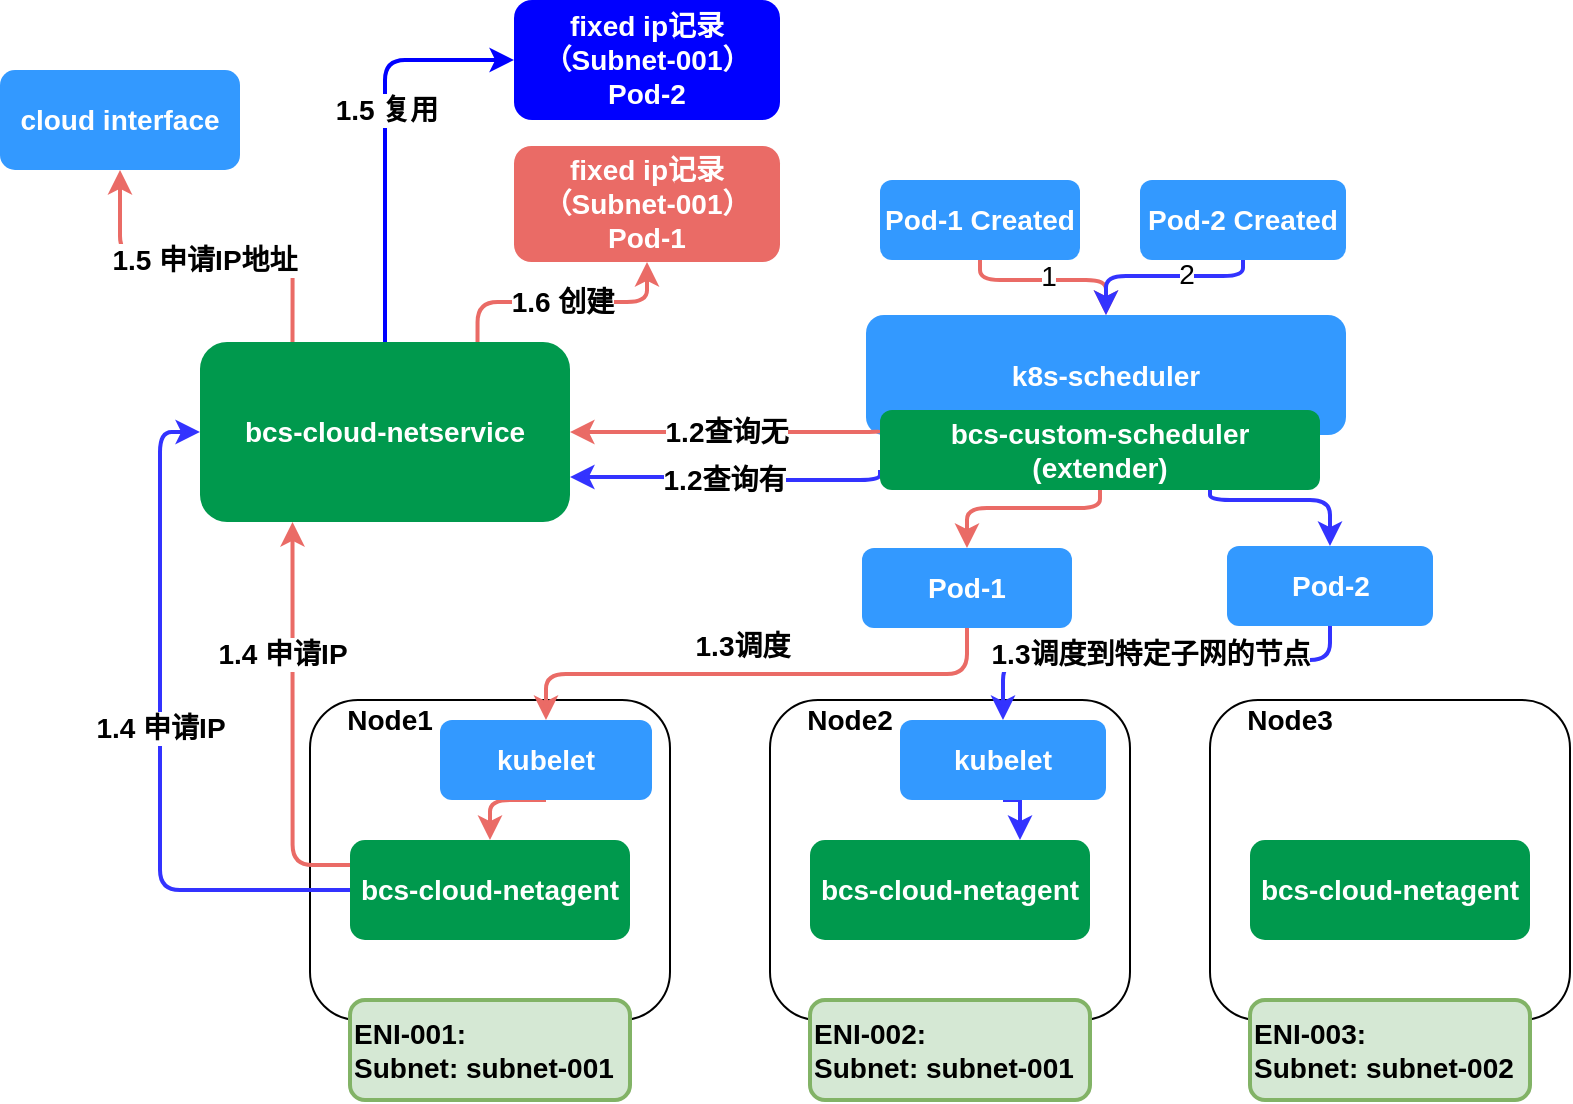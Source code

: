 <mxfile version="11.1.1" type="device"><diagram id="eeN7U59wSdE4lLzrfJ7k" name="Page-1"><mxGraphModel dx="2069" dy="862" grid="1" gridSize="10" guides="1" tooltips="1" connect="1" arrows="1" fold="1" page="1" pageScale="1" pageWidth="827" pageHeight="1169" math="0" shadow="0"><root><mxCell id="0"/><mxCell id="1" parent="0"/><mxCell id="Ka80AY-xkro9LpZC-ThM-2" value="" style="rounded=1;whiteSpace=wrap;html=1;" parent="1" vertex="1"><mxGeometry x="115" y="430" width="180" height="160" as="geometry"/></mxCell><mxCell id="Ka80AY-xkro9LpZC-ThM-3" value="" style="rounded=1;whiteSpace=wrap;html=1;" parent="1" vertex="1"><mxGeometry x="345" y="430" width="180" height="160" as="geometry"/></mxCell><mxCell id="Ka80AY-xkro9LpZC-ThM-4" value="" style="rounded=1;whiteSpace=wrap;html=1;" parent="1" vertex="1"><mxGeometry x="565" y="430" width="180" height="160" as="geometry"/></mxCell><mxCell id="Ka80AY-xkro9LpZC-ThM-8" value="ENI-001:&lt;br&gt;Subnet: subnet-001" style="rounded=1;whiteSpace=wrap;html=1;strokeWidth=2;fontSize=14;align=left;fillColor=#d5e8d4;strokeColor=#82b366;fontStyle=1" parent="1" vertex="1"><mxGeometry x="135" y="580" width="140" height="50" as="geometry"/></mxCell><mxCell id="Ka80AY-xkro9LpZC-ThM-11" value="ENI-002:&lt;br&gt;Subnet: subnet-001" style="rounded=1;whiteSpace=wrap;html=1;strokeWidth=2;fontSize=14;align=left;fillColor=#d5e8d4;strokeColor=#82b366;fontStyle=1" parent="1" vertex="1"><mxGeometry x="365" y="580" width="140" height="50" as="geometry"/></mxCell><mxCell id="Ka80AY-xkro9LpZC-ThM-12" value="ENI-003:&lt;br&gt;Subnet: subnet-002" style="rounded=1;whiteSpace=wrap;html=1;strokeWidth=2;fontSize=14;align=left;fillColor=#d5e8d4;strokeColor=#82b366;fontStyle=1" parent="1" vertex="1"><mxGeometry x="585" y="580" width="140" height="50" as="geometry"/></mxCell><mxCell id="Ka80AY-xkro9LpZC-ThM-16" style="edgeStyle=orthogonalEdgeStyle;rounded=1;orthogonalLoop=1;jettySize=auto;html=1;exitX=0.5;exitY=1;exitDx=0;exitDy=0;entryX=0.5;entryY=0;entryDx=0;entryDy=0;fontSize=14;strokeWidth=2;strokeColor=#EA6B66;" parent="1" source="Ka80AY-xkro9LpZC-ThM-13" target="Ka80AY-xkro9LpZC-ThM-14" edge="1"><mxGeometry relative="1" as="geometry"><Array as="points"><mxPoint x="450" y="220"/><mxPoint x="513" y="220"/></Array></mxGeometry></mxCell><mxCell id="Ka80AY-xkro9LpZC-ThM-71" value="1" style="text;html=1;resizable=0;points=[];align=center;verticalAlign=middle;labelBackgroundColor=#ffffff;fontSize=14;" parent="Ka80AY-xkro9LpZC-ThM-16" vertex="1" connectable="0"><mxGeometry x="-0.029" y="2" relative="1" as="geometry"><mxPoint as="offset"/></mxGeometry></mxCell><mxCell id="Ka80AY-xkro9LpZC-ThM-13" value="Pod-1 Created" style="rounded=1;whiteSpace=wrap;html=1;strokeWidth=2;fontSize=14;align=center;fontStyle=1;fontColor=#FFFFFF;strokeColor=none;fillColor=#3399FF;" parent="1" vertex="1"><mxGeometry x="400" y="170" width="100" height="40" as="geometry"/></mxCell><mxCell id="Ka80AY-xkro9LpZC-ThM-14" value="k8s-scheduler" style="rounded=1;whiteSpace=wrap;html=1;strokeWidth=2;fontSize=14;align=center;fontStyle=1;strokeColor=none;fillColor=#3399FF;fontColor=#FFFFFF;" parent="1" vertex="1"><mxGeometry x="393" y="237.5" width="240" height="60" as="geometry"/></mxCell><mxCell id="Ka80AY-xkro9LpZC-ThM-25" style="rounded=1;orthogonalLoop=1;jettySize=auto;html=1;exitX=0.5;exitY=1;exitDx=0;exitDy=0;entryX=0.5;entryY=0;entryDx=0;entryDy=0;strokeWidth=2;fontSize=14;strokeColor=#EA6B66;edgeStyle=orthogonalEdgeStyle;" parent="1" source="Ka80AY-xkro9LpZC-ThM-15" target="Ka80AY-xkro9LpZC-ThM-24" edge="1"><mxGeometry relative="1" as="geometry"><Array as="points"><mxPoint x="510" y="334"/><mxPoint x="444" y="334"/></Array></mxGeometry></mxCell><mxCell id="Ka80AY-xkro9LpZC-ThM-51" style="edgeStyle=orthogonalEdgeStyle;rounded=1;orthogonalLoop=1;jettySize=auto;html=1;exitX=0;exitY=0.75;exitDx=0;exitDy=0;entryX=1;entryY=0.75;entryDx=0;entryDy=0;strokeColor=#3333FF;strokeWidth=2;fontSize=14;" parent="1" source="Ka80AY-xkro9LpZC-ThM-15" target="kR0zgNttA84j0JcSlkph-1" edge="1"><mxGeometry relative="1" as="geometry"><mxPoint x="275" y="278" as="targetPoint"/><Array as="points"><mxPoint x="400" y="320"/><mxPoint x="300" y="320"/><mxPoint x="300" y="319"/></Array></mxGeometry></mxCell><mxCell id="Ka80AY-xkro9LpZC-ThM-52" value="1.2查询有" style="text;html=1;resizable=0;points=[];align=center;verticalAlign=middle;labelBackgroundColor=#ffffff;fontSize=14;fontStyle=1" parent="Ka80AY-xkro9LpZC-ThM-51" vertex="1" connectable="0"><mxGeometry x="0.269" y="-4" relative="1" as="geometry"><mxPoint x="19.5" y="4" as="offset"/></mxGeometry></mxCell><mxCell id="Ka80AY-xkro9LpZC-ThM-55" style="edgeStyle=orthogonalEdgeStyle;rounded=1;orthogonalLoop=1;jettySize=auto;html=1;exitX=0.75;exitY=1;exitDx=0;exitDy=0;entryX=0.5;entryY=0;entryDx=0;entryDy=0;strokeColor=#3333FF;strokeWidth=2;fontSize=14;" parent="1" source="Ka80AY-xkro9LpZC-ThM-15" target="Ka80AY-xkro9LpZC-ThM-54" edge="1"><mxGeometry relative="1" as="geometry"><Array as="points"><mxPoint x="565" y="330"/><mxPoint x="625" y="330"/></Array></mxGeometry></mxCell><mxCell id="Ka80AY-xkro9LpZC-ThM-67" value="1.2查询无" style="edgeStyle=orthogonalEdgeStyle;rounded=1;orthogonalLoop=1;jettySize=auto;html=1;strokeColor=#EA6B66;strokeWidth=2;fontSize=14;entryX=1;entryY=0.5;entryDx=0;entryDy=0;exitX=0;exitY=0.25;exitDx=0;exitDy=0;fontStyle=1" parent="1" source="Ka80AY-xkro9LpZC-ThM-15" target="kR0zgNttA84j0JcSlkph-1" edge="1"><mxGeometry relative="1" as="geometry"><mxPoint x="295" y="238" as="targetPoint"/><mxPoint x="502" y="255" as="sourcePoint"/><Array as="points"><mxPoint x="400" y="296"/></Array></mxGeometry></mxCell><mxCell id="Ka80AY-xkro9LpZC-ThM-15" value="bcs-custom-scheduler &lt;br&gt;(extender)" style="rounded=1;whiteSpace=wrap;html=1;strokeWidth=2;fontSize=14;align=center;fillColor=#00994D;strokeColor=none;fontStyle=1;fontColor=#FFFFFF;" parent="1" vertex="1"><mxGeometry x="400" y="285" width="220" height="40" as="geometry"/></mxCell><mxCell id="Ka80AY-xkro9LpZC-ThM-20" value="Node1" style="text;html=1;strokeColor=none;fillColor=none;align=center;verticalAlign=middle;whiteSpace=wrap;rounded=0;fontSize=14;fontStyle=1" parent="1" vertex="1"><mxGeometry x="135" y="430" width="40" height="20" as="geometry"/></mxCell><mxCell id="Ka80AY-xkro9LpZC-ThM-21" value="Node2" style="text;html=1;strokeColor=none;fillColor=none;align=center;verticalAlign=middle;whiteSpace=wrap;rounded=0;fontSize=14;fontStyle=1" parent="1" vertex="1"><mxGeometry x="365" y="430" width="40" height="20" as="geometry"/></mxCell><mxCell id="Ka80AY-xkro9LpZC-ThM-22" value="Node3" style="text;html=1;strokeColor=none;fillColor=none;align=center;verticalAlign=middle;whiteSpace=wrap;rounded=0;fontSize=14;fontStyle=1" parent="1" vertex="1"><mxGeometry x="585" y="430" width="40" height="20" as="geometry"/></mxCell><mxCell id="Ka80AY-xkro9LpZC-ThM-26" style="edgeStyle=orthogonalEdgeStyle;rounded=1;orthogonalLoop=1;jettySize=auto;html=1;exitX=0.5;exitY=1;exitDx=0;exitDy=0;strokeWidth=2;fontSize=14;strokeColor=#EA6B66;entryX=0.5;entryY=0;entryDx=0;entryDy=0;" parent="1" source="Ka80AY-xkro9LpZC-ThM-24" target="Ka80AY-xkro9LpZC-ThM-80" edge="1"><mxGeometry relative="1" as="geometry"/></mxCell><mxCell id="Ka80AY-xkro9LpZC-ThM-73" value="&lt;b&gt;1.3调度&lt;/b&gt;" style="text;html=1;resizable=0;points=[];align=center;verticalAlign=middle;labelBackgroundColor=#ffffff;fontSize=14;" parent="Ka80AY-xkro9LpZC-ThM-26" vertex="1" connectable="0"><mxGeometry x="0.087" y="-5" relative="1" as="geometry"><mxPoint x="3.5" y="-9" as="offset"/></mxGeometry></mxCell><mxCell id="Ka80AY-xkro9LpZC-ThM-24" value="Pod-1" style="rounded=1;whiteSpace=wrap;html=1;strokeWidth=2;fontSize=14;align=center;fontStyle=1;fillColor=#3399FF;strokeColor=none;fontColor=#FFFFFF;" parent="1" vertex="1"><mxGeometry x="391" y="354" width="105" height="40" as="geometry"/></mxCell><mxCell id="Ka80AY-xkro9LpZC-ThM-33" style="edgeStyle=orthogonalEdgeStyle;rounded=1;orthogonalLoop=1;jettySize=auto;html=1;exitX=0;exitY=0.25;exitDx=0;exitDy=0;entryX=0.25;entryY=1;entryDx=0;entryDy=0;strokeWidth=2;fontSize=14;strokeColor=#EA6B66;" parent="1" source="Ka80AY-xkro9LpZC-ThM-28" target="kR0zgNttA84j0JcSlkph-1" edge="1"><mxGeometry relative="1" as="geometry"><mxPoint x="345" y="693" as="targetPoint"/><Array as="points"><mxPoint x="106" y="513"/></Array></mxGeometry></mxCell><mxCell id="Ka80AY-xkro9LpZC-ThM-34" value="1.4 申请IP" style="text;html=1;resizable=0;points=[];align=center;verticalAlign=middle;labelBackgroundColor=#ffffff;fontSize=14;fontStyle=1" parent="Ka80AY-xkro9LpZC-ThM-33" vertex="1" connectable="0"><mxGeometry x="0.338" y="-2" relative="1" as="geometry"><mxPoint x="-8" as="offset"/></mxGeometry></mxCell><mxCell id="Ka80AY-xkro9LpZC-ThM-28" value="bcs-cloud-netagent" style="rounded=1;whiteSpace=wrap;html=1;strokeWidth=2;fontSize=14;align=center;fillColor=#00994D;strokeColor=none;fontStyle=1;fontColor=#FFFFFF;" parent="1" vertex="1"><mxGeometry x="135" y="500" width="140" height="50" as="geometry"/></mxCell><mxCell id="Ka80AY-xkro9LpZC-ThM-30" value="bcs-cloud-netagent" style="rounded=1;whiteSpace=wrap;html=1;strokeWidth=2;fontSize=14;align=center;fillColor=#00994D;strokeColor=none;fontStyle=1;fontColor=#FFFFFF;" parent="1" vertex="1"><mxGeometry x="365" y="500" width="140" height="50" as="geometry"/></mxCell><mxCell id="Ka80AY-xkro9LpZC-ThM-31" value="bcs-cloud-netagent" style="rounded=1;whiteSpace=wrap;html=1;strokeWidth=2;fontSize=14;align=center;fillColor=#00994D;strokeColor=none;fontStyle=1;fontColor=#FFFFFF;" parent="1" vertex="1"><mxGeometry x="585" y="500" width="140" height="50" as="geometry"/></mxCell><mxCell id="Ka80AY-xkro9LpZC-ThM-42" style="edgeStyle=orthogonalEdgeStyle;rounded=1;orthogonalLoop=1;jettySize=auto;html=1;exitX=0.25;exitY=0;exitDx=0;exitDy=0;entryX=0.5;entryY=1;entryDx=0;entryDy=0;strokeColor=#EA6B66;strokeWidth=2;fontSize=14;fontStyle=1;" parent="1" source="kR0zgNttA84j0JcSlkph-1" target="Ka80AY-xkro9LpZC-ThM-41" edge="1"><mxGeometry relative="1" as="geometry"><mxPoint x="-28" y="152.5" as="sourcePoint"/></mxGeometry></mxCell><mxCell id="Ka80AY-xkro9LpZC-ThM-43" value="1.5 申请IP地址" style="text;html=1;resizable=0;points=[];align=center;verticalAlign=middle;labelBackgroundColor=#ffffff;fontSize=14;fontStyle=1" parent="Ka80AY-xkro9LpZC-ThM-42" vertex="1" connectable="0"><mxGeometry x="0.014" relative="1" as="geometry"><mxPoint y="2" as="offset"/></mxGeometry></mxCell><mxCell id="Ka80AY-xkro9LpZC-ThM-41" value="cloud interface" style="rounded=1;whiteSpace=wrap;html=1;strokeWidth=2;fontSize=14;align=center;fontStyle=1;fillColor=#3399FF;strokeColor=none;fontColor=#FFFFFF;" parent="1" vertex="1"><mxGeometry x="-40" y="115" width="120" height="50" as="geometry"/></mxCell><mxCell id="Ka80AY-xkro9LpZC-ThM-58" style="edgeStyle=orthogonalEdgeStyle;rounded=1;orthogonalLoop=1;jettySize=auto;html=1;exitX=0;exitY=0.5;exitDx=0;exitDy=0;entryX=0;entryY=0.5;entryDx=0;entryDy=0;strokeColor=#3333FF;strokeWidth=2;fontSize=14;" parent="1" source="Ka80AY-xkro9LpZC-ThM-28" target="kR0zgNttA84j0JcSlkph-1" edge="1"><mxGeometry relative="1" as="geometry"><mxPoint x="83" y="770" as="sourcePoint"/><mxPoint x="345" y="738" as="targetPoint"/></mxGeometry></mxCell><mxCell id="Ka80AY-xkro9LpZC-ThM-60" value="1.4 申请IP" style="text;html=1;resizable=0;points=[];align=center;verticalAlign=middle;labelBackgroundColor=#ffffff;fontSize=14;fontStyle=1" parent="Ka80AY-xkro9LpZC-ThM-58" vertex="1" connectable="0"><mxGeometry x="-0.383" y="14" relative="1" as="geometry"><mxPoint x="14" y="-70" as="offset"/></mxGeometry></mxCell><mxCell id="Ka80AY-xkro9LpZC-ThM-50" style="edgeStyle=orthogonalEdgeStyle;rounded=1;orthogonalLoop=1;jettySize=auto;html=1;exitX=0.5;exitY=1;exitDx=0;exitDy=0;strokeColor=#3333FF;strokeWidth=2;fontSize=14;" parent="1" source="Ka80AY-xkro9LpZC-ThM-48" target="Ka80AY-xkro9LpZC-ThM-14" edge="1"><mxGeometry relative="1" as="geometry"><Array as="points"><mxPoint x="582" y="218"/><mxPoint x="513" y="218"/></Array></mxGeometry></mxCell><mxCell id="kR0zgNttA84j0JcSlkph-8" value="2" style="text;html=1;resizable=0;points=[];align=center;verticalAlign=middle;labelBackgroundColor=#ffffff;fontSize=14;fontColor=#000000;" vertex="1" connectable="0" parent="Ka80AY-xkro9LpZC-ThM-50"><mxGeometry x="-0.233" y="-1" relative="1" as="geometry"><mxPoint as="offset"/></mxGeometry></mxCell><mxCell id="Ka80AY-xkro9LpZC-ThM-48" value="Pod-2 Created" style="rounded=1;whiteSpace=wrap;html=1;strokeWidth=2;fontSize=14;align=center;fontStyle=1;fontColor=#FFFFFF;strokeColor=none;fillColor=#3399FF;" parent="1" vertex="1"><mxGeometry x="530" y="170" width="103" height="40" as="geometry"/></mxCell><mxCell id="Ka80AY-xkro9LpZC-ThM-56" style="edgeStyle=orthogonalEdgeStyle;rounded=1;orthogonalLoop=1;jettySize=auto;html=1;exitX=0.5;exitY=1;exitDx=0;exitDy=0;entryX=0.5;entryY=0;entryDx=0;entryDy=0;strokeColor=#3333FF;strokeWidth=2;fontSize=14;" parent="1" source="Ka80AY-xkro9LpZC-ThM-54" target="Ka80AY-xkro9LpZC-ThM-82" edge="1"><mxGeometry relative="1" as="geometry"><Array as="points"><mxPoint x="625" y="410"/><mxPoint x="462" y="410"/></Array></mxGeometry></mxCell><mxCell id="kR0zgNttA84j0JcSlkph-10" value="1.3调度到特定子网的节点" style="text;html=1;resizable=0;points=[];align=center;verticalAlign=middle;labelBackgroundColor=#ffffff;fontSize=14;fontColor=#000000;fontStyle=1" vertex="1" connectable="0" parent="Ka80AY-xkro9LpZC-ThM-56"><mxGeometry x="0.019" y="-3" relative="1" as="geometry"><mxPoint as="offset"/></mxGeometry></mxCell><mxCell id="Ka80AY-xkro9LpZC-ThM-54" value="Pod-2" style="rounded=1;whiteSpace=wrap;html=1;strokeWidth=2;fontSize=14;align=center;fontStyle=1;fillColor=#3399FF;strokeColor=none;fontColor=#FFFFFF;" parent="1" vertex="1"><mxGeometry x="573.5" y="353" width="103" height="40" as="geometry"/></mxCell><mxCell id="Ka80AY-xkro9LpZC-ThM-81" style="edgeStyle=orthogonalEdgeStyle;orthogonalLoop=1;jettySize=auto;html=1;exitX=0.5;exitY=1;exitDx=0;exitDy=0;entryX=0.5;entryY=0;entryDx=0;entryDy=0;strokeColor=#EA6B66;strokeWidth=2;fontSize=14;rounded=1;" parent="1" source="Ka80AY-xkro9LpZC-ThM-80" target="Ka80AY-xkro9LpZC-ThM-28" edge="1"><mxGeometry relative="1" as="geometry"/></mxCell><mxCell id="Ka80AY-xkro9LpZC-ThM-80" value="kubelet" style="rounded=1;whiteSpace=wrap;html=1;strokeWidth=2;fontSize=14;align=center;fontStyle=1;fillColor=#3399FF;strokeColor=none;fontColor=#FFFFFF;" parent="1" vertex="1"><mxGeometry x="180" y="440" width="106" height="40" as="geometry"/></mxCell><mxCell id="Ka80AY-xkro9LpZC-ThM-83" style="edgeStyle=orthogonalEdgeStyle;rounded=0;orthogonalLoop=1;jettySize=auto;html=1;exitX=0.5;exitY=1;exitDx=0;exitDy=0;entryX=0.75;entryY=0;entryDx=0;entryDy=0;strokeColor=#3333FF;strokeWidth=2;fontSize=14;" parent="1" source="Ka80AY-xkro9LpZC-ThM-82" target="Ka80AY-xkro9LpZC-ThM-30" edge="1"><mxGeometry relative="1" as="geometry"/></mxCell><mxCell id="Ka80AY-xkro9LpZC-ThM-82" value="kubelet" style="rounded=1;whiteSpace=wrap;html=1;strokeWidth=2;fontSize=14;align=center;fontStyle=1;fillColor=#3399FF;strokeColor=none;fontColor=#FFFFFF;" parent="1" vertex="1"><mxGeometry x="410" y="440" width="103" height="40" as="geometry"/></mxCell><mxCell id="kR0zgNttA84j0JcSlkph-4" style="edgeStyle=orthogonalEdgeStyle;rounded=1;orthogonalLoop=1;jettySize=auto;html=1;exitX=0.5;exitY=0;exitDx=0;exitDy=0;entryX=0;entryY=0.5;entryDx=0;entryDy=0;strokeColor=#0000FF;strokeWidth=2;fontColor=#FFFFFF;" edge="1" parent="1" source="kR0zgNttA84j0JcSlkph-1" target="kR0zgNttA84j0JcSlkph-3"><mxGeometry relative="1" as="geometry"><Array as="points"><mxPoint x="152" y="110"/></Array></mxGeometry></mxCell><mxCell id="kR0zgNttA84j0JcSlkph-5" value="1.5 复用" style="text;html=1;resizable=0;points=[];align=center;verticalAlign=middle;labelBackgroundColor=#ffffff;fontColor=#000000;fontStyle=1;fontSize=14;" vertex="1" connectable="0" parent="kR0zgNttA84j0JcSlkph-4"><mxGeometry y="2" relative="1" as="geometry"><mxPoint x="2" y="-13" as="offset"/></mxGeometry></mxCell><mxCell id="kR0zgNttA84j0JcSlkph-6" value="1.6 创建" style="edgeStyle=orthogonalEdgeStyle;rounded=1;orthogonalLoop=1;jettySize=auto;html=1;exitX=0.75;exitY=0;exitDx=0;exitDy=0;entryX=0.5;entryY=1;entryDx=0;entryDy=0;strokeColor=#EA6B66;strokeWidth=2;fontSize=14;fontColor=#000000;fontStyle=1" edge="1" parent="1" source="kR0zgNttA84j0JcSlkph-1" target="kR0zgNttA84j0JcSlkph-2"><mxGeometry relative="1" as="geometry"/></mxCell><mxCell id="kR0zgNttA84j0JcSlkph-1" value="bcs-cloud-netservice" style="rounded=1;whiteSpace=wrap;html=1;strokeWidth=2;fontSize=14;align=center;fillColor=#00994D;strokeColor=none;fontStyle=1;fontColor=#FFFFFF;" vertex="1" parent="1"><mxGeometry x="60" y="251" width="185" height="90" as="geometry"/></mxCell><mxCell id="kR0zgNttA84j0JcSlkph-2" value="fixed ip记录&lt;br&gt;（Subnet-001）&lt;br&gt;Pod-1" style="rounded=1;whiteSpace=wrap;html=1;strokeWidth=2;fontSize=14;align=center;fillColor=#EA6B66;strokeColor=none;fontStyle=1;fontColor=#FFFFFF;" vertex="1" parent="1"><mxGeometry x="217" y="153" width="133" height="58" as="geometry"/></mxCell><mxCell id="kR0zgNttA84j0JcSlkph-3" value="fixed ip记录&lt;br&gt;（Subnet-001）&lt;br&gt;Pod-2" style="rounded=1;whiteSpace=wrap;html=1;strokeWidth=2;fontSize=14;align=center;fillColor=#0000FF;strokeColor=none;fontStyle=1;fontColor=#FFFFFF;" vertex="1" parent="1"><mxGeometry x="217" y="80" width="133" height="60" as="geometry"/></mxCell></root></mxGraphModel></diagram></mxfile>